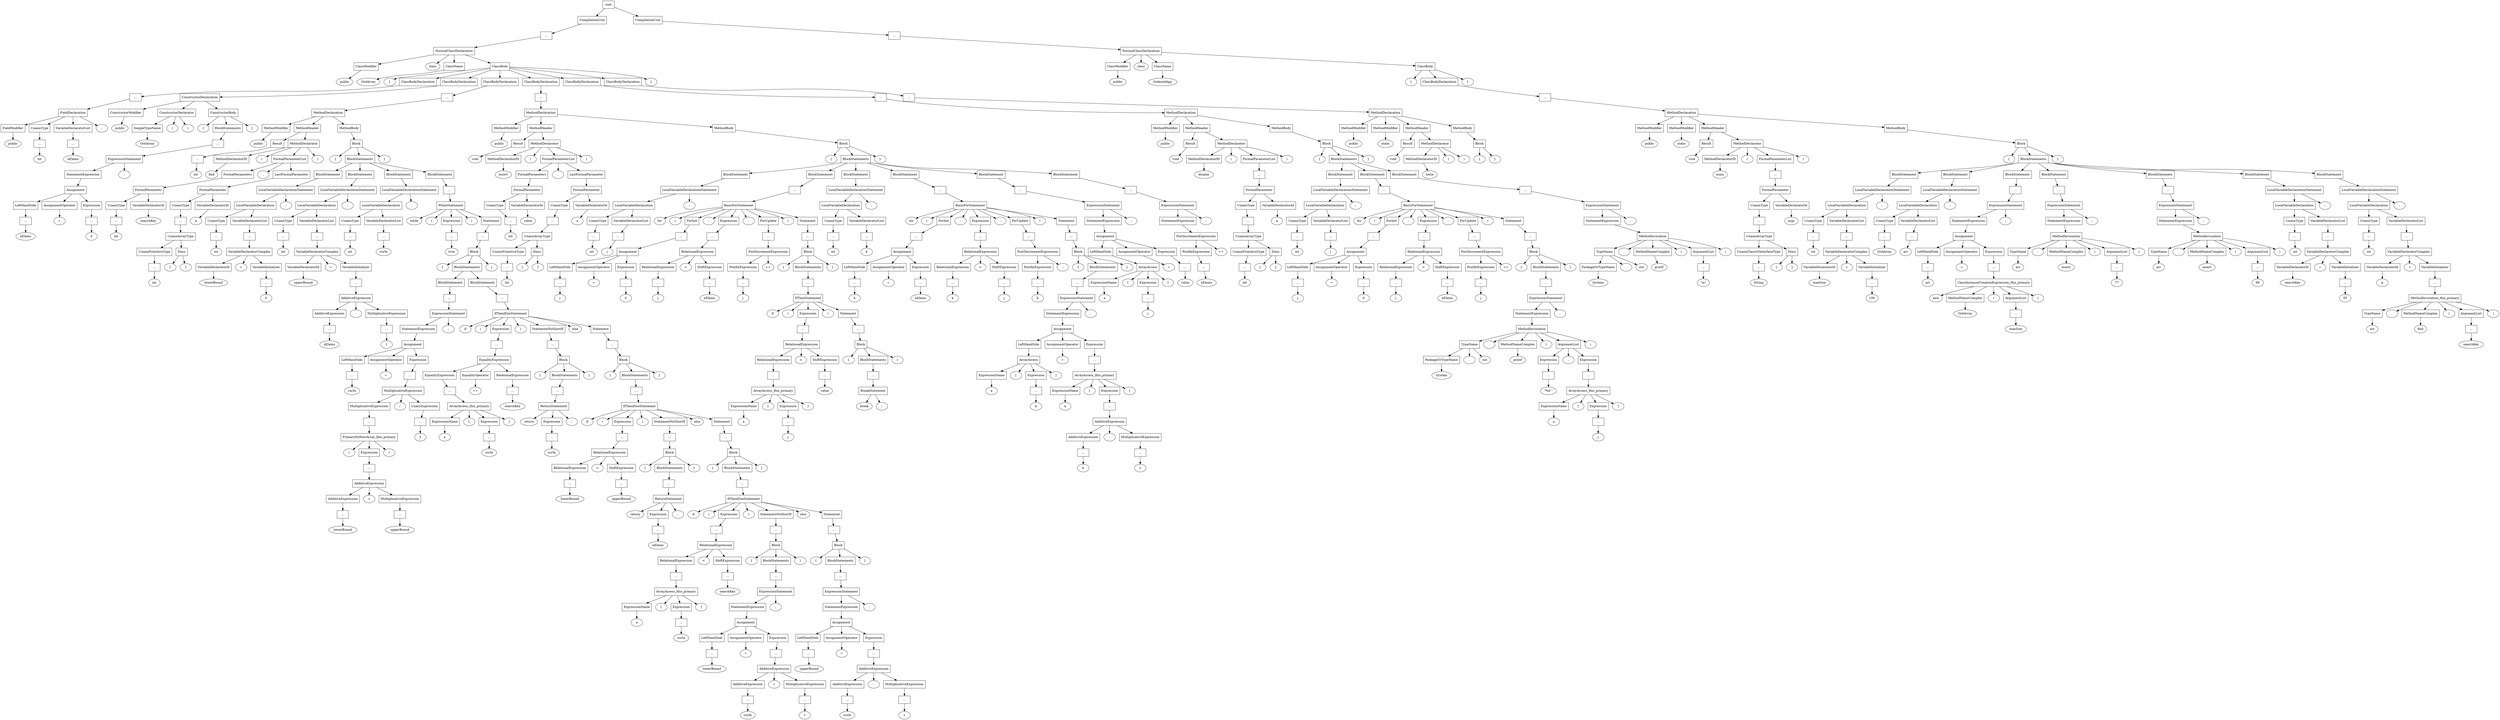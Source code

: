 digraph G {
	splines="TRUE";
	n_0 [label="root", shape="rectangle"]
	n_0 -> n_1
	n_1 [label="CompilationUnit", shape="rectangle"]
	n_1 -> n_3
	n_3 [label="...", shape="rectangle"]
	n_3 -> n_5
	n_5 [label="NormalClassDeclaration", shape="rectangle"]
	n_5 -> n_7
	n_7 [label="ClassModifier", shape="rectangle"]
	n_7 -> n_15
	n_15 [label="public", shape="ellipse"]
	n_5 -> n_8
	n_8 [label="class", shape="ellipse"]
	n_5 -> n_9
	n_9 [label="ClassName", shape="rectangle"]
	n_9 -> n_16
	n_16 [label="OrdArray", shape="ellipse"]
	n_5 -> n_10
	n_10 [label="ClassBody", shape="rectangle"]
	n_10 -> n_17
	n_17 [label="{", shape="ellipse"]
	n_10 -> n_18
	n_18 [label="ClassBodyDeclaration", shape="rectangle"]
	n_18 -> n_30
	n_30 [label="...", shape="rectangle"]
	n_30 -> n_37
	n_37 [label="FieldDeclaration", shape="rectangle"]
	n_37 -> n_46
	n_46 [label="FieldModifier", shape="rectangle"]
	n_46 -> n_74
	n_74 [label="public", shape="ellipse"]
	n_37 -> n_47
	n_47 [label="UnannType", shape="rectangle"]
	n_47 -> n_75
	n_75 [label="...", shape="rectangle"]
	n_75 -> n_101
	n_101 [label="int", shape="ellipse"]
	n_37 -> n_48
	n_48 [label="VariableDeclaratorList", shape="rectangle"]
	n_48 -> n_76
	n_76 [label="...", shape="rectangle"]
	n_76 -> n_102
	n_102 [label="nElems", shape="ellipse"]
	n_37 -> n_49
	n_49 [label=";", shape="ellipse"]
	n_10 -> n_19
	n_19 [label="ClassBodyDeclaration", shape="rectangle"]
	n_19 -> n_31
	n_31 [label="ConstructorDeclaration", shape="rectangle"]
	n_31 -> n_38
	n_38 [label="ConstructorModifier", shape="rectangle"]
	n_38 -> n_50
	n_50 [label="public", shape="ellipse"]
	n_31 -> n_39
	n_39 [label="ConstructorDeclarator", shape="rectangle"]
	n_39 -> n_51
	n_51 [label="SimpleTypeName", shape="rectangle"]
	n_51 -> n_77
	n_77 [label="OrdArray", shape="ellipse"]
	n_39 -> n_52
	n_52 [label="(", shape="ellipse"]
	n_39 -> n_53
	n_53 [label=")", shape="ellipse"]
	n_31 -> n_40
	n_40 [label="ConstructorBody", shape="rectangle"]
	n_40 -> n_54
	n_54 [label="{", shape="ellipse"]
	n_40 -> n_55
	n_55 [label="BlockStatements", shape="rectangle"]
	n_55 -> n_78
	n_78 [label="...", shape="rectangle"]
	n_78 -> n_103
	n_103 [label="ExpressionStatement", shape="rectangle"]
	n_103 -> n_142
	n_142 [label="StatementExpression", shape="rectangle"]
	n_142 -> n_178
	n_178 [label="Assignment", shape="rectangle"]
	n_178 -> n_205
	n_205 [label="LeftHandSide", shape="rectangle"]
	n_205 -> n_250
	n_250 [label="...", shape="rectangle"]
	n_250 -> n_329
	n_329 [label="nElems", shape="ellipse"]
	n_178 -> n_206
	n_206 [label="AssignmentOperator", shape="rectangle"]
	n_206 -> n_251
	n_251 [label="=", shape="ellipse"]
	n_178 -> n_207
	n_207 [label="Expression", shape="rectangle"]
	n_207 -> n_252
	n_252 [label="...", shape="rectangle"]
	n_252 -> n_330
	n_330 [label="0", shape="ellipse"]
	n_103 -> n_143
	n_143 [label=";", shape="ellipse"]
	n_40 -> n_56
	n_56 [label="}", shape="ellipse"]
	n_10 -> n_20
	n_20 [label="ClassBodyDeclaration", shape="rectangle"]
	n_20 -> n_32
	n_32 [label="...", shape="rectangle"]
	n_32 -> n_41
	n_41 [label="MethodDeclaration", shape="rectangle"]
	n_41 -> n_57
	n_57 [label="MethodModifier", shape="rectangle"]
	n_57 -> n_79
	n_79 [label="public", shape="ellipse"]
	n_41 -> n_58
	n_58 [label="MethodHeader", shape="rectangle"]
	n_58 -> n_80
	n_80 [label="Result", shape="rectangle"]
	n_80 -> n_104
	n_104 [label="...", shape="rectangle"]
	n_104 -> n_144
	n_144 [label="int", shape="ellipse"]
	n_58 -> n_81
	n_81 [label="MethodDeclarator", shape="rectangle"]
	n_81 -> n_105
	n_105 [label="MethodDeclaratorID", shape="rectangle"]
	n_105 -> n_145
	n_145 [label="find", shape="ellipse"]
	n_81 -> n_106
	n_106 [label="(", shape="ellipse"]
	n_81 -> n_107
	n_107 [label="FormalParameterList", shape="rectangle"]
	n_107 -> n_146
	n_146 [label="FormalParameters", shape="rectangle"]
	n_146 -> n_179
	n_179 [label="FormalParameter", shape="rectangle"]
	n_179 -> n_208
	n_208 [label="UnannType", shape="rectangle"]
	n_208 -> n_253
	n_253 [label="...", shape="rectangle"]
	n_253 -> n_331
	n_331 [label="int", shape="ellipse"]
	n_179 -> n_209
	n_209 [label="VariableDeclaratorId", shape="rectangle"]
	n_209 -> n_254
	n_254 [label="searchKey", shape="ellipse"]
	n_107 -> n_147
	n_147 [label=",", shape="ellipse"]
	n_107 -> n_148
	n_148 [label="LastFormalParameter", shape="rectangle"]
	n_148 -> n_180
	n_180 [label="FormalParameter", shape="rectangle"]
	n_180 -> n_210
	n_210 [label="UnannType", shape="rectangle"]
	n_210 -> n_255
	n_255 [label="...", shape="rectangle"]
	n_255 -> n_332
	n_332 [label="UnannArrayType", shape="rectangle"]
	n_332 -> n_377
	n_377 [label="UnannPrimitiveType", shape="rectangle"]
	n_377 -> n_445
	n_445 [label="...", shape="rectangle"]
	n_445 -> n_526
	n_526 [label="int", shape="ellipse"]
	n_332 -> n_378
	n_378 [label="Dims", shape="rectangle"]
	n_378 -> n_446
	n_446 [label="[", shape="ellipse"]
	n_378 -> n_447
	n_447 [label="]", shape="ellipse"]
	n_180 -> n_211
	n_211 [label="VariableDeclaratorId", shape="rectangle"]
	n_211 -> n_256
	n_256 [label="a", shape="ellipse"]
	n_81 -> n_108
	n_108 [label=")", shape="ellipse"]
	n_41 -> n_59
	n_59 [label="MethodBody", shape="rectangle"]
	n_59 -> n_82
	n_82 [label="Block", shape="rectangle"]
	n_82 -> n_109
	n_109 [label="{", shape="ellipse"]
	n_82 -> n_110
	n_110 [label="BlockStatements", shape="rectangle"]
	n_110 -> n_149
	n_149 [label="BlockStatement", shape="rectangle"]
	n_149 -> n_181
	n_181 [label="LocalVariableDeclarationStatement", shape="rectangle"]
	n_181 -> n_212
	n_212 [label="LocalVariableDeclaration", shape="rectangle"]
	n_212 -> n_257
	n_257 [label="UnannType", shape="rectangle"]
	n_257 -> n_333
	n_333 [label="...", shape="rectangle"]
	n_333 -> n_379
	n_379 [label="int", shape="ellipse"]
	n_212 -> n_258
	n_258 [label="VariableDeclaratorList", shape="rectangle"]
	n_258 -> n_334
	n_334 [label="...", shape="rectangle"]
	n_334 -> n_380
	n_380 [label="VariableDeclaratorComplex", shape="rectangle"]
	n_380 -> n_448
	n_448 [label="VariableDeclaratorId", shape="rectangle"]
	n_448 -> n_527
	n_527 [label="lowerBound", shape="ellipse"]
	n_380 -> n_449
	n_449 [label="=", shape="ellipse"]
	n_380 -> n_450
	n_450 [label="VariableInitializer", shape="rectangle"]
	n_450 -> n_528
	n_528 [label="...", shape="rectangle"]
	n_528 -> n_575
	n_575 [label="0", shape="ellipse"]
	n_181 -> n_213
	n_213 [label=";", shape="ellipse"]
	n_110 -> n_150
	n_150 [label="BlockStatement", shape="rectangle"]
	n_150 -> n_182
	n_182 [label="LocalVariableDeclarationStatement", shape="rectangle"]
	n_182 -> n_214
	n_214 [label="LocalVariableDeclaration", shape="rectangle"]
	n_214 -> n_259
	n_259 [label="UnannType", shape="rectangle"]
	n_259 -> n_335
	n_335 [label="...", shape="rectangle"]
	n_335 -> n_381
	n_381 [label="int", shape="ellipse"]
	n_214 -> n_260
	n_260 [label="VariableDeclaratorList", shape="rectangle"]
	n_260 -> n_336
	n_336 [label="...", shape="rectangle"]
	n_336 -> n_382
	n_382 [label="VariableDeclaratorComplex", shape="rectangle"]
	n_382 -> n_451
	n_451 [label="VariableDeclaratorId", shape="rectangle"]
	n_451 -> n_529
	n_529 [label="upperBound", shape="ellipse"]
	n_382 -> n_452
	n_452 [label="=", shape="ellipse"]
	n_382 -> n_453
	n_453 [label="VariableInitializer", shape="rectangle"]
	n_453 -> n_530
	n_530 [label="...", shape="rectangle"]
	n_530 -> n_576
	n_576 [label="AdditiveExpression", shape="rectangle"]
	n_576 -> n_607
	n_607 [label="AdditiveExpression", shape="rectangle"]
	n_607 -> n_630
	n_630 [label="...", shape="rectangle"]
	n_630 -> n_649
	n_649 [label="nElems", shape="ellipse"]
	n_576 -> n_608
	n_608 [label="-", shape="ellipse"]
	n_576 -> n_609
	n_609 [label="MultiplicativeExpression", shape="rectangle"]
	n_609 -> n_631
	n_631 [label="...", shape="rectangle"]
	n_631 -> n_650
	n_650 [label="1", shape="ellipse"]
	n_182 -> n_215
	n_215 [label=";", shape="ellipse"]
	n_110 -> n_151
	n_151 [label="BlockStatement", shape="rectangle"]
	n_151 -> n_183
	n_183 [label="LocalVariableDeclarationStatement", shape="rectangle"]
	n_183 -> n_216
	n_216 [label="LocalVariableDeclaration", shape="rectangle"]
	n_216 -> n_261
	n_261 [label="UnannType", shape="rectangle"]
	n_261 -> n_337
	n_337 [label="...", shape="rectangle"]
	n_337 -> n_383
	n_383 [label="int", shape="ellipse"]
	n_216 -> n_262
	n_262 [label="VariableDeclaratorList", shape="rectangle"]
	n_262 -> n_338
	n_338 [label="...", shape="rectangle"]
	n_338 -> n_384
	n_384 [label="curIn", shape="ellipse"]
	n_183 -> n_217
	n_217 [label=";", shape="ellipse"]
	n_110 -> n_152
	n_152 [label="BlockStatement", shape="rectangle"]
	n_152 -> n_184
	n_184 [label="...", shape="rectangle"]
	n_184 -> n_218
	n_218 [label="WhileStatement", shape="rectangle"]
	n_218 -> n_263
	n_263 [label="while", shape="ellipse"]
	n_218 -> n_264
	n_264 [label="(", shape="ellipse"]
	n_218 -> n_265
	n_265 [label="Expression", shape="rectangle"]
	n_265 -> n_339
	n_339 [label="...", shape="rectangle"]
	n_339 -> n_385
	n_385 [label="true", shape="ellipse"]
	n_218 -> n_266
	n_266 [label=")", shape="ellipse"]
	n_218 -> n_267
	n_267 [label="Statement", shape="rectangle"]
	n_267 -> n_340
	n_340 [label="...", shape="rectangle"]
	n_340 -> n_386
	n_386 [label="Block", shape="rectangle"]
	n_386 -> n_454
	n_454 [label="{", shape="ellipse"]
	n_386 -> n_455
	n_455 [label="BlockStatements", shape="rectangle"]
	n_455 -> n_531
	n_531 [label="BlockStatement", shape="rectangle"]
	n_531 -> n_577
	n_577 [label="...", shape="rectangle"]
	n_577 -> n_610
	n_610 [label="ExpressionStatement", shape="rectangle"]
	n_610 -> n_632
	n_632 [label="StatementExpression", shape="rectangle"]
	n_632 -> n_651
	n_651 [label="Assignment", shape="rectangle"]
	n_651 -> n_667
	n_667 [label="LeftHandSide", shape="rectangle"]
	n_667 -> n_689
	n_689 [label="...", shape="rectangle"]
	n_689 -> n_712
	n_712 [label="curIn", shape="ellipse"]
	n_651 -> n_668
	n_668 [label="AssignmentOperator", shape="rectangle"]
	n_668 -> n_690
	n_690 [label="=", shape="ellipse"]
	n_651 -> n_669
	n_669 [label="Expression", shape="rectangle"]
	n_669 -> n_691
	n_691 [label="...", shape="rectangle"]
	n_691 -> n_713
	n_713 [label="MultiplicativeExpression", shape="rectangle"]
	n_713 -> n_730
	n_730 [label="MultiplicativeExpression", shape="rectangle"]
	n_730 -> n_750
	n_750 [label="...", shape="rectangle"]
	n_750 -> n_771
	n_771 [label="PrimaryNoNewArray_lfno_primary", shape="rectangle"]
	n_771 -> n_784
	n_784 [label="(", shape="ellipse"]
	n_771 -> n_785
	n_785 [label="Expression", shape="rectangle"]
	n_785 -> n_794
	n_794 [label="...", shape="rectangle"]
	n_794 -> n_806
	n_806 [label="AdditiveExpression", shape="rectangle"]
	n_806 -> n_811
	n_811 [label="AdditiveExpression", shape="rectangle"]
	n_811 -> n_818
	n_818 [label="...", shape="rectangle"]
	n_818 -> n_830
	n_830 [label="lowerBound", shape="ellipse"]
	n_806 -> n_812
	n_812 [label="+", shape="ellipse"]
	n_806 -> n_813
	n_813 [label="MultiplicativeExpression", shape="rectangle"]
	n_813 -> n_819
	n_819 [label="...", shape="rectangle"]
	n_819 -> n_831
	n_831 [label="upperBound", shape="ellipse"]
	n_771 -> n_786
	n_786 [label=")", shape="ellipse"]
	n_713 -> n_731
	n_731 [label="/", shape="ellipse"]
	n_713 -> n_732
	n_732 [label="UnaryExpression", shape="rectangle"]
	n_732 -> n_751
	n_751 [label="...", shape="rectangle"]
	n_751 -> n_772
	n_772 [label="2", shape="ellipse"]
	n_610 -> n_633
	n_633 [label=";", shape="ellipse"]
	n_455 -> n_532
	n_532 [label="BlockStatement", shape="rectangle"]
	n_532 -> n_578
	n_578 [label="...", shape="rectangle"]
	n_578 -> n_611
	n_611 [label="IfThenElseStatement", shape="rectangle"]
	n_611 -> n_634
	n_634 [label="if", shape="ellipse"]
	n_611 -> n_635
	n_635 [label="(", shape="ellipse"]
	n_611 -> n_636
	n_636 [label="Expression", shape="rectangle"]
	n_636 -> n_652
	n_652 [label="...", shape="rectangle"]
	n_652 -> n_670
	n_670 [label="EqualityExpression", shape="rectangle"]
	n_670 -> n_692
	n_692 [label="EqualityExpression", shape="rectangle"]
	n_692 -> n_714
	n_714 [label="...", shape="rectangle"]
	n_714 -> n_733
	n_733 [label="ArrayAccess_lfno_primary", shape="rectangle"]
	n_733 -> n_752
	n_752 [label="ExpressionName", shape="rectangle"]
	n_752 -> n_773
	n_773 [label="a", shape="ellipse"]
	n_733 -> n_753
	n_753 [label="[", shape="ellipse"]
	n_733 -> n_754
	n_754 [label="Expression", shape="rectangle"]
	n_754 -> n_774
	n_774 [label="...", shape="rectangle"]
	n_774 -> n_787
	n_787 [label="curIn", shape="ellipse"]
	n_733 -> n_755
	n_755 [label="]", shape="ellipse"]
	n_670 -> n_693
	n_693 [label="EqualityOperator", shape="rectangle"]
	n_693 -> n_715
	n_715 [label="==", shape="ellipse"]
	n_670 -> n_694
	n_694 [label="RelationalExpression", shape="rectangle"]
	n_694 -> n_716
	n_716 [label="...", shape="rectangle"]
	n_716 -> n_734
	n_734 [label="searchKey", shape="ellipse"]
	n_611 -> n_637
	n_637 [label=")", shape="ellipse"]
	n_611 -> n_638
	n_638 [label="StatementNoShortIf", shape="rectangle"]
	n_638 -> n_653
	n_653 [label="...", shape="rectangle"]
	n_653 -> n_671
	n_671 [label="Block", shape="rectangle"]
	n_671 -> n_695
	n_695 [label="{", shape="ellipse"]
	n_671 -> n_696
	n_696 [label="BlockStatements", shape="rectangle"]
	n_696 -> n_717
	n_717 [label="...", shape="rectangle"]
	n_717 -> n_735
	n_735 [label="ReturnStatement", shape="rectangle"]
	n_735 -> n_756
	n_756 [label="return", shape="ellipse"]
	n_735 -> n_757
	n_757 [label="Expression", shape="rectangle"]
	n_757 -> n_775
	n_775 [label="...", shape="rectangle"]
	n_775 -> n_788
	n_788 [label="curIn", shape="ellipse"]
	n_735 -> n_758
	n_758 [label=";", shape="ellipse"]
	n_671 -> n_697
	n_697 [label="}", shape="ellipse"]
	n_611 -> n_639
	n_639 [label="else", shape="ellipse"]
	n_611 -> n_640
	n_640 [label="Statement", shape="rectangle"]
	n_640 -> n_654
	n_654 [label="...", shape="rectangle"]
	n_654 -> n_672
	n_672 [label="Block", shape="rectangle"]
	n_672 -> n_698
	n_698 [label="{", shape="ellipse"]
	n_672 -> n_699
	n_699 [label="BlockStatements", shape="rectangle"]
	n_699 -> n_718
	n_718 [label="...", shape="rectangle"]
	n_718 -> n_736
	n_736 [label="IfThenElseStatement", shape="rectangle"]
	n_736 -> n_759
	n_759 [label="if", shape="ellipse"]
	n_736 -> n_760
	n_760 [label="(", shape="ellipse"]
	n_736 -> n_761
	n_761 [label="Expression", shape="rectangle"]
	n_761 -> n_776
	n_776 [label="...", shape="rectangle"]
	n_776 -> n_789
	n_789 [label="RelationalExpression", shape="rectangle"]
	n_789 -> n_795
	n_795 [label="RelationalExpression", shape="rectangle"]
	n_795 -> n_807
	n_807 [label="...", shape="rectangle"]
	n_807 -> n_814
	n_814 [label="lowerBound", shape="ellipse"]
	n_789 -> n_796
	n_796 [label=">", shape="ellipse"]
	n_789 -> n_797
	n_797 [label="ShiftExpression", shape="rectangle"]
	n_797 -> n_808
	n_808 [label="...", shape="rectangle"]
	n_808 -> n_815
	n_815 [label="upperBound", shape="ellipse"]
	n_736 -> n_762
	n_762 [label=")", shape="ellipse"]
	n_736 -> n_763
	n_763 [label="StatementNoShortIf", shape="rectangle"]
	n_763 -> n_777
	n_777 [label="...", shape="rectangle"]
	n_777 -> n_790
	n_790 [label="Block", shape="rectangle"]
	n_790 -> n_798
	n_798 [label="{", shape="ellipse"]
	n_790 -> n_799
	n_799 [label="BlockStatements", shape="rectangle"]
	n_799 -> n_809
	n_809 [label="...", shape="rectangle"]
	n_809 -> n_816
	n_816 [label="ReturnStatement", shape="rectangle"]
	n_816 -> n_820
	n_820 [label="return", shape="ellipse"]
	n_816 -> n_821
	n_821 [label="Expression", shape="rectangle"]
	n_821 -> n_832
	n_832 [label="...", shape="rectangle"]
	n_832 -> n_836
	n_836 [label="nElems", shape="ellipse"]
	n_816 -> n_822
	n_822 [label=";", shape="ellipse"]
	n_790 -> n_800
	n_800 [label="}", shape="ellipse"]
	n_736 -> n_764
	n_764 [label="else", shape="ellipse"]
	n_736 -> n_765
	n_765 [label="Statement", shape="rectangle"]
	n_765 -> n_778
	n_778 [label="...", shape="rectangle"]
	n_778 -> n_791
	n_791 [label="Block", shape="rectangle"]
	n_791 -> n_801
	n_801 [label="{", shape="ellipse"]
	n_791 -> n_802
	n_802 [label="BlockStatements", shape="rectangle"]
	n_802 -> n_810
	n_810 [label="...", shape="rectangle"]
	n_810 -> n_817
	n_817 [label="IfThenElseStatement", shape="rectangle"]
	n_817 -> n_823
	n_823 [label="if", shape="ellipse"]
	n_817 -> n_824
	n_824 [label="(", shape="ellipse"]
	n_817 -> n_825
	n_825 [label="Expression", shape="rectangle"]
	n_825 -> n_833
	n_833 [label="...", shape="rectangle"]
	n_833 -> n_837
	n_837 [label="RelationalExpression", shape="rectangle"]
	n_837 -> n_840
	n_840 [label="RelationalExpression", shape="rectangle"]
	n_840 -> n_849
	n_849 [label="...", shape="rectangle"]
	n_849 -> n_853
	n_853 [label="ArrayAccess_lfno_primary", shape="rectangle"]
	n_853 -> n_857
	n_857 [label="ExpressionName", shape="rectangle"]
	n_857 -> n_865
	n_865 [label="a", shape="ellipse"]
	n_853 -> n_858
	n_858 [label="[", shape="ellipse"]
	n_853 -> n_859
	n_859 [label="Expression", shape="rectangle"]
	n_859 -> n_866
	n_866 [label="...", shape="rectangle"]
	n_866 -> n_869
	n_869 [label="curIn", shape="ellipse"]
	n_853 -> n_860
	n_860 [label="]", shape="ellipse"]
	n_837 -> n_841
	n_841 [label="<", shape="ellipse"]
	n_837 -> n_842
	n_842 [label="ShiftExpression", shape="rectangle"]
	n_842 -> n_850
	n_850 [label="...", shape="rectangle"]
	n_850 -> n_854
	n_854 [label="searchKey", shape="ellipse"]
	n_817 -> n_826
	n_826 [label=")", shape="ellipse"]
	n_817 -> n_827
	n_827 [label="StatementNoShortIf", shape="rectangle"]
	n_827 -> n_834
	n_834 [label="...", shape="rectangle"]
	n_834 -> n_838
	n_838 [label="Block", shape="rectangle"]
	n_838 -> n_843
	n_843 [label="{", shape="ellipse"]
	n_838 -> n_844
	n_844 [label="BlockStatements", shape="rectangle"]
	n_844 -> n_851
	n_851 [label="...", shape="rectangle"]
	n_851 -> n_855
	n_855 [label="ExpressionStatement", shape="rectangle"]
	n_855 -> n_861
	n_861 [label="StatementExpression", shape="rectangle"]
	n_861 -> n_867
	n_867 [label="Assignment", shape="rectangle"]
	n_867 -> n_870
	n_870 [label="LeftHandSide", shape="rectangle"]
	n_870 -> n_876
	n_876 [label="...", shape="rectangle"]
	n_876 -> n_882
	n_882 [label="lowerBound", shape="ellipse"]
	n_867 -> n_871
	n_871 [label="AssignmentOperator", shape="rectangle"]
	n_871 -> n_877
	n_877 [label="=", shape="ellipse"]
	n_867 -> n_872
	n_872 [label="Expression", shape="rectangle"]
	n_872 -> n_878
	n_878 [label="...", shape="rectangle"]
	n_878 -> n_883
	n_883 [label="AdditiveExpression", shape="rectangle"]
	n_883 -> n_886
	n_886 [label="AdditiveExpression", shape="rectangle"]
	n_886 -> n_892
	n_892 [label="...", shape="rectangle"]
	n_892 -> n_896
	n_896 [label="curIn", shape="ellipse"]
	n_883 -> n_887
	n_887 [label="+", shape="ellipse"]
	n_883 -> n_888
	n_888 [label="MultiplicativeExpression", shape="rectangle"]
	n_888 -> n_893
	n_893 [label="...", shape="rectangle"]
	n_893 -> n_897
	n_897 [label="1", shape="ellipse"]
	n_855 -> n_862
	n_862 [label=";", shape="ellipse"]
	n_838 -> n_845
	n_845 [label="}", shape="ellipse"]
	n_817 -> n_828
	n_828 [label="else", shape="ellipse"]
	n_817 -> n_829
	n_829 [label="Statement", shape="rectangle"]
	n_829 -> n_835
	n_835 [label="...", shape="rectangle"]
	n_835 -> n_839
	n_839 [label="Block", shape="rectangle"]
	n_839 -> n_846
	n_846 [label="{", shape="ellipse"]
	n_839 -> n_847
	n_847 [label="BlockStatements", shape="rectangle"]
	n_847 -> n_852
	n_852 [label="...", shape="rectangle"]
	n_852 -> n_856
	n_856 [label="ExpressionStatement", shape="rectangle"]
	n_856 -> n_863
	n_863 [label="StatementExpression", shape="rectangle"]
	n_863 -> n_868
	n_868 [label="Assignment", shape="rectangle"]
	n_868 -> n_873
	n_873 [label="LeftHandSide", shape="rectangle"]
	n_873 -> n_879
	n_879 [label="...", shape="rectangle"]
	n_879 -> n_884
	n_884 [label="upperBound", shape="ellipse"]
	n_868 -> n_874
	n_874 [label="AssignmentOperator", shape="rectangle"]
	n_874 -> n_880
	n_880 [label="=", shape="ellipse"]
	n_868 -> n_875
	n_875 [label="Expression", shape="rectangle"]
	n_875 -> n_881
	n_881 [label="...", shape="rectangle"]
	n_881 -> n_885
	n_885 [label="AdditiveExpression", shape="rectangle"]
	n_885 -> n_889
	n_889 [label="AdditiveExpression", shape="rectangle"]
	n_889 -> n_894
	n_894 [label="...", shape="rectangle"]
	n_894 -> n_898
	n_898 [label="curIn", shape="ellipse"]
	n_885 -> n_890
	n_890 [label="-", shape="ellipse"]
	n_885 -> n_891
	n_891 [label="MultiplicativeExpression", shape="rectangle"]
	n_891 -> n_895
	n_895 [label="...", shape="rectangle"]
	n_895 -> n_899
	n_899 [label="1", shape="ellipse"]
	n_856 -> n_864
	n_864 [label=";", shape="ellipse"]
	n_839 -> n_848
	n_848 [label="}", shape="ellipse"]
	n_791 -> n_803
	n_803 [label="}", shape="ellipse"]
	n_672 -> n_700
	n_700 [label="}", shape="ellipse"]
	n_386 -> n_456
	n_456 [label="}", shape="ellipse"]
	n_82 -> n_111
	n_111 [label="}", shape="ellipse"]
	n_10 -> n_21
	n_21 [label="ClassBodyDeclaration", shape="rectangle"]
	n_21 -> n_33
	n_33 [label="...", shape="rectangle"]
	n_33 -> n_42
	n_42 [label="MethodDeclaration", shape="rectangle"]
	n_42 -> n_60
	n_60 [label="MethodModifier", shape="rectangle"]
	n_60 -> n_83
	n_83 [label="public", shape="ellipse"]
	n_42 -> n_61
	n_61 [label="MethodHeader", shape="rectangle"]
	n_61 -> n_84
	n_84 [label="Result", shape="rectangle"]
	n_84 -> n_112
	n_112 [label="void", shape="ellipse"]
	n_61 -> n_85
	n_85 [label="MethodDeclarator", shape="rectangle"]
	n_85 -> n_113
	n_113 [label="MethodDeclaratorID", shape="rectangle"]
	n_113 -> n_153
	n_153 [label="insert", shape="ellipse"]
	n_85 -> n_114
	n_114 [label="(", shape="ellipse"]
	n_85 -> n_115
	n_115 [label="FormalParameterList", shape="rectangle"]
	n_115 -> n_154
	n_154 [label="FormalParameters", shape="rectangle"]
	n_154 -> n_185
	n_185 [label="FormalParameter", shape="rectangle"]
	n_185 -> n_219
	n_219 [label="UnannType", shape="rectangle"]
	n_219 -> n_268
	n_268 [label="...", shape="rectangle"]
	n_268 -> n_341
	n_341 [label="int", shape="ellipse"]
	n_185 -> n_220
	n_220 [label="VariableDeclaratorId", shape="rectangle"]
	n_220 -> n_269
	n_269 [label="value", shape="ellipse"]
	n_115 -> n_155
	n_155 [label=",", shape="ellipse"]
	n_115 -> n_156
	n_156 [label="LastFormalParameter", shape="rectangle"]
	n_156 -> n_186
	n_186 [label="FormalParameter", shape="rectangle"]
	n_186 -> n_221
	n_221 [label="UnannType", shape="rectangle"]
	n_221 -> n_270
	n_270 [label="...", shape="rectangle"]
	n_270 -> n_342
	n_342 [label="UnannArrayType", shape="rectangle"]
	n_342 -> n_387
	n_387 [label="UnannPrimitiveType", shape="rectangle"]
	n_387 -> n_457
	n_457 [label="...", shape="rectangle"]
	n_457 -> n_533
	n_533 [label="int", shape="ellipse"]
	n_342 -> n_388
	n_388 [label="Dims", shape="rectangle"]
	n_388 -> n_458
	n_458 [label="[", shape="ellipse"]
	n_388 -> n_459
	n_459 [label="]", shape="ellipse"]
	n_186 -> n_222
	n_222 [label="VariableDeclaratorId", shape="rectangle"]
	n_222 -> n_271
	n_271 [label="a", shape="ellipse"]
	n_85 -> n_116
	n_116 [label=")", shape="ellipse"]
	n_42 -> n_62
	n_62 [label="MethodBody", shape="rectangle"]
	n_62 -> n_86
	n_86 [label="Block", shape="rectangle"]
	n_86 -> n_117
	n_117 [label="{", shape="ellipse"]
	n_86 -> n_118
	n_118 [label="BlockStatements", shape="rectangle"]
	n_118 -> n_157
	n_157 [label="BlockStatement", shape="rectangle"]
	n_157 -> n_187
	n_187 [label="LocalVariableDeclarationStatement", shape="rectangle"]
	n_187 -> n_223
	n_223 [label="LocalVariableDeclaration", shape="rectangle"]
	n_223 -> n_272
	n_272 [label="UnannType", shape="rectangle"]
	n_272 -> n_343
	n_343 [label="...", shape="rectangle"]
	n_343 -> n_389
	n_389 [label="int", shape="ellipse"]
	n_223 -> n_273
	n_273 [label="VariableDeclaratorList", shape="rectangle"]
	n_273 -> n_344
	n_344 [label="...", shape="rectangle"]
	n_344 -> n_390
	n_390 [label="j", shape="ellipse"]
	n_187 -> n_224
	n_224 [label=";", shape="ellipse"]
	n_118 -> n_158
	n_158 [label="BlockStatement", shape="rectangle"]
	n_158 -> n_188
	n_188 [label="...", shape="rectangle"]
	n_188 -> n_225
	n_225 [label="BasicForStatement", shape="rectangle"]
	n_225 -> n_274
	n_274 [label="for", shape="ellipse"]
	n_225 -> n_275
	n_275 [label="(", shape="ellipse"]
	n_225 -> n_276
	n_276 [label="ForInit", shape="rectangle"]
	n_276 -> n_345
	n_345 [label="...", shape="rectangle"]
	n_345 -> n_391
	n_391 [label="Assignment", shape="rectangle"]
	n_391 -> n_460
	n_460 [label="LeftHandSide", shape="rectangle"]
	n_460 -> n_534
	n_534 [label="...", shape="rectangle"]
	n_534 -> n_579
	n_579 [label="j", shape="ellipse"]
	n_391 -> n_461
	n_461 [label="AssignmentOperator", shape="rectangle"]
	n_461 -> n_535
	n_535 [label="=", shape="ellipse"]
	n_391 -> n_462
	n_462 [label="Expression", shape="rectangle"]
	n_462 -> n_536
	n_536 [label="...", shape="rectangle"]
	n_536 -> n_580
	n_580 [label="0", shape="ellipse"]
	n_225 -> n_277
	n_277 [label=";", shape="ellipse"]
	n_225 -> n_278
	n_278 [label="Expression", shape="rectangle"]
	n_278 -> n_346
	n_346 [label="...", shape="rectangle"]
	n_346 -> n_392
	n_392 [label="RelationalExpression", shape="rectangle"]
	n_392 -> n_463
	n_463 [label="RelationalExpression", shape="rectangle"]
	n_463 -> n_537
	n_537 [label="...", shape="rectangle"]
	n_537 -> n_581
	n_581 [label="j", shape="ellipse"]
	n_392 -> n_464
	n_464 [label="<", shape="ellipse"]
	n_392 -> n_465
	n_465 [label="ShiftExpression", shape="rectangle"]
	n_465 -> n_538
	n_538 [label="...", shape="rectangle"]
	n_538 -> n_582
	n_582 [label="nElems", shape="ellipse"]
	n_225 -> n_279
	n_279 [label=";", shape="ellipse"]
	n_225 -> n_280
	n_280 [label="ForUpdate", shape="rectangle"]
	n_280 -> n_347
	n_347 [label="...", shape="rectangle"]
	n_347 -> n_393
	n_393 [label="PostIncrementExpression", shape="rectangle"]
	n_393 -> n_466
	n_466 [label="PostfixExpression", shape="rectangle"]
	n_466 -> n_539
	n_539 [label="...", shape="rectangle"]
	n_539 -> n_583
	n_583 [label="j", shape="ellipse"]
	n_393 -> n_467
	n_467 [label="++", shape="ellipse"]
	n_225 -> n_281
	n_281 [label=")", shape="ellipse"]
	n_225 -> n_282
	n_282 [label="Statement", shape="rectangle"]
	n_282 -> n_348
	n_348 [label="...", shape="rectangle"]
	n_348 -> n_394
	n_394 [label="Block", shape="rectangle"]
	n_394 -> n_468
	n_468 [label="{", shape="ellipse"]
	n_394 -> n_469
	n_469 [label="BlockStatements", shape="rectangle"]
	n_469 -> n_540
	n_540 [label="...", shape="rectangle"]
	n_540 -> n_584
	n_584 [label="IfThenStatement", shape="rectangle"]
	n_584 -> n_612
	n_612 [label="if", shape="ellipse"]
	n_584 -> n_613
	n_613 [label="(", shape="ellipse"]
	n_584 -> n_614
	n_614 [label="Expression", shape="rectangle"]
	n_614 -> n_641
	n_641 [label="...", shape="rectangle"]
	n_641 -> n_655
	n_655 [label="RelationalExpression", shape="rectangle"]
	n_655 -> n_673
	n_673 [label="RelationalExpression", shape="rectangle"]
	n_673 -> n_701
	n_701 [label="...", shape="rectangle"]
	n_701 -> n_719
	n_719 [label="ArrayAccess_lfno_primary", shape="rectangle"]
	n_719 -> n_737
	n_737 [label="ExpressionName", shape="rectangle"]
	n_737 -> n_766
	n_766 [label="a", shape="ellipse"]
	n_719 -> n_738
	n_738 [label="[", shape="ellipse"]
	n_719 -> n_739
	n_739 [label="Expression", shape="rectangle"]
	n_739 -> n_767
	n_767 [label="...", shape="rectangle"]
	n_767 -> n_779
	n_779 [label="j", shape="ellipse"]
	n_719 -> n_740
	n_740 [label="]", shape="ellipse"]
	n_655 -> n_674
	n_674 [label=">", shape="ellipse"]
	n_655 -> n_675
	n_675 [label="ShiftExpression", shape="rectangle"]
	n_675 -> n_702
	n_702 [label="...", shape="rectangle"]
	n_702 -> n_720
	n_720 [label="value", shape="ellipse"]
	n_584 -> n_615
	n_615 [label=")", shape="ellipse"]
	n_584 -> n_616
	n_616 [label="Statement", shape="rectangle"]
	n_616 -> n_642
	n_642 [label="...", shape="rectangle"]
	n_642 -> n_656
	n_656 [label="Block", shape="rectangle"]
	n_656 -> n_676
	n_676 [label="{", shape="ellipse"]
	n_656 -> n_677
	n_677 [label="BlockStatements", shape="rectangle"]
	n_677 -> n_703
	n_703 [label="...", shape="rectangle"]
	n_703 -> n_721
	n_721 [label="BreakStatement", shape="rectangle"]
	n_721 -> n_741
	n_741 [label="break", shape="ellipse"]
	n_721 -> n_742
	n_742 [label=";", shape="ellipse"]
	n_656 -> n_678
	n_678 [label="}", shape="ellipse"]
	n_394 -> n_470
	n_470 [label="}", shape="ellipse"]
	n_118 -> n_159
	n_159 [label="BlockStatement", shape="rectangle"]
	n_159 -> n_189
	n_189 [label="LocalVariableDeclarationStatement", shape="rectangle"]
	n_189 -> n_226
	n_226 [label="LocalVariableDeclaration", shape="rectangle"]
	n_226 -> n_283
	n_283 [label="UnannType", shape="rectangle"]
	n_283 -> n_349
	n_349 [label="...", shape="rectangle"]
	n_349 -> n_395
	n_395 [label="int", shape="ellipse"]
	n_226 -> n_284
	n_284 [label="VariableDeclaratorList", shape="rectangle"]
	n_284 -> n_350
	n_350 [label="...", shape="rectangle"]
	n_350 -> n_396
	n_396 [label="k", shape="ellipse"]
	n_189 -> n_227
	n_227 [label=";", shape="ellipse"]
	n_118 -> n_160
	n_160 [label="BlockStatement", shape="rectangle"]
	n_160 -> n_190
	n_190 [label="...", shape="rectangle"]
	n_190 -> n_228
	n_228 [label="BasicForStatement", shape="rectangle"]
	n_228 -> n_285
	n_285 [label="for", shape="ellipse"]
	n_228 -> n_286
	n_286 [label="(", shape="ellipse"]
	n_228 -> n_287
	n_287 [label="ForInit", shape="rectangle"]
	n_287 -> n_351
	n_351 [label="...", shape="rectangle"]
	n_351 -> n_397
	n_397 [label="Assignment", shape="rectangle"]
	n_397 -> n_471
	n_471 [label="LeftHandSide", shape="rectangle"]
	n_471 -> n_541
	n_541 [label="...", shape="rectangle"]
	n_541 -> n_585
	n_585 [label="k", shape="ellipse"]
	n_397 -> n_472
	n_472 [label="AssignmentOperator", shape="rectangle"]
	n_472 -> n_542
	n_542 [label="=", shape="ellipse"]
	n_397 -> n_473
	n_473 [label="Expression", shape="rectangle"]
	n_473 -> n_543
	n_543 [label="...", shape="rectangle"]
	n_543 -> n_586
	n_586 [label="nElems", shape="ellipse"]
	n_228 -> n_288
	n_288 [label=";", shape="ellipse"]
	n_228 -> n_289
	n_289 [label="Expression", shape="rectangle"]
	n_289 -> n_352
	n_352 [label="...", shape="rectangle"]
	n_352 -> n_398
	n_398 [label="RelationalExpression", shape="rectangle"]
	n_398 -> n_474
	n_474 [label="RelationalExpression", shape="rectangle"]
	n_474 -> n_544
	n_544 [label="...", shape="rectangle"]
	n_544 -> n_587
	n_587 [label="k", shape="ellipse"]
	n_398 -> n_475
	n_475 [label=">", shape="ellipse"]
	n_398 -> n_476
	n_476 [label="ShiftExpression", shape="rectangle"]
	n_476 -> n_545
	n_545 [label="...", shape="rectangle"]
	n_545 -> n_588
	n_588 [label="j", shape="ellipse"]
	n_228 -> n_290
	n_290 [label=";", shape="ellipse"]
	n_228 -> n_291
	n_291 [label="ForUpdate", shape="rectangle"]
	n_291 -> n_353
	n_353 [label="...", shape="rectangle"]
	n_353 -> n_399
	n_399 [label="PostDecrementExpression", shape="rectangle"]
	n_399 -> n_477
	n_477 [label="PostfixExpression", shape="rectangle"]
	n_477 -> n_546
	n_546 [label="...", shape="rectangle"]
	n_546 -> n_589
	n_589 [label="k", shape="ellipse"]
	n_399 -> n_478
	n_478 [label="--", shape="ellipse"]
	n_228 -> n_292
	n_292 [label=")", shape="ellipse"]
	n_228 -> n_293
	n_293 [label="Statement", shape="rectangle"]
	n_293 -> n_354
	n_354 [label="...", shape="rectangle"]
	n_354 -> n_400
	n_400 [label="Block", shape="rectangle"]
	n_400 -> n_479
	n_479 [label="{", shape="ellipse"]
	n_400 -> n_480
	n_480 [label="BlockStatements", shape="rectangle"]
	n_480 -> n_547
	n_547 [label="...", shape="rectangle"]
	n_547 -> n_590
	n_590 [label="ExpressionStatement", shape="rectangle"]
	n_590 -> n_617
	n_617 [label="StatementExpression", shape="rectangle"]
	n_617 -> n_643
	n_643 [label="Assignment", shape="rectangle"]
	n_643 -> n_657
	n_657 [label="LeftHandSide", shape="rectangle"]
	n_657 -> n_679
	n_679 [label="ArrayAccess", shape="rectangle"]
	n_679 -> n_704
	n_704 [label="ExpressionName", shape="rectangle"]
	n_704 -> n_722
	n_722 [label="a", shape="ellipse"]
	n_679 -> n_705
	n_705 [label="[", shape="ellipse"]
	n_679 -> n_706
	n_706 [label="Expression", shape="rectangle"]
	n_706 -> n_723
	n_723 [label="...", shape="rectangle"]
	n_723 -> n_743
	n_743 [label="k", shape="ellipse"]
	n_679 -> n_707
	n_707 [label="]", shape="ellipse"]
	n_643 -> n_658
	n_658 [label="AssignmentOperator", shape="rectangle"]
	n_658 -> n_680
	n_680 [label="=", shape="ellipse"]
	n_643 -> n_659
	n_659 [label="Expression", shape="rectangle"]
	n_659 -> n_681
	n_681 [label="...", shape="rectangle"]
	n_681 -> n_708
	n_708 [label="ArrayAccess_lfno_primary", shape="rectangle"]
	n_708 -> n_724
	n_724 [label="ExpressionName", shape="rectangle"]
	n_724 -> n_744
	n_744 [label="a", shape="ellipse"]
	n_708 -> n_725
	n_725 [label="[", shape="ellipse"]
	n_708 -> n_726
	n_726 [label="Expression", shape="rectangle"]
	n_726 -> n_745
	n_745 [label="...", shape="rectangle"]
	n_745 -> n_768
	n_768 [label="AdditiveExpression", shape="rectangle"]
	n_768 -> n_780
	n_780 [label="AdditiveExpression", shape="rectangle"]
	n_780 -> n_792
	n_792 [label="...", shape="rectangle"]
	n_792 -> n_804
	n_804 [label="k", shape="ellipse"]
	n_768 -> n_781
	n_781 [label="-", shape="ellipse"]
	n_768 -> n_782
	n_782 [label="MultiplicativeExpression", shape="rectangle"]
	n_782 -> n_793
	n_793 [label="...", shape="rectangle"]
	n_793 -> n_805
	n_805 [label="1", shape="ellipse"]
	n_708 -> n_727
	n_727 [label="]", shape="ellipse"]
	n_590 -> n_618
	n_618 [label=";", shape="ellipse"]
	n_400 -> n_481
	n_481 [label="}", shape="ellipse"]
	n_118 -> n_161
	n_161 [label="BlockStatement", shape="rectangle"]
	n_161 -> n_191
	n_191 [label="...", shape="rectangle"]
	n_191 -> n_229
	n_229 [label="ExpressionStatement", shape="rectangle"]
	n_229 -> n_294
	n_294 [label="StatementExpression", shape="rectangle"]
	n_294 -> n_355
	n_355 [label="Assignment", shape="rectangle"]
	n_355 -> n_401
	n_401 [label="LeftHandSide", shape="rectangle"]
	n_401 -> n_482
	n_482 [label="ArrayAccess", shape="rectangle"]
	n_482 -> n_548
	n_548 [label="ExpressionName", shape="rectangle"]
	n_548 -> n_591
	n_591 [label="a", shape="ellipse"]
	n_482 -> n_549
	n_549 [label="[", shape="ellipse"]
	n_482 -> n_550
	n_550 [label="Expression", shape="rectangle"]
	n_550 -> n_592
	n_592 [label="...", shape="rectangle"]
	n_592 -> n_619
	n_619 [label="j", shape="ellipse"]
	n_482 -> n_551
	n_551 [label="]", shape="ellipse"]
	n_355 -> n_402
	n_402 [label="AssignmentOperator", shape="rectangle"]
	n_402 -> n_483
	n_483 [label="=", shape="ellipse"]
	n_355 -> n_403
	n_403 [label="Expression", shape="rectangle"]
	n_403 -> n_484
	n_484 [label="...", shape="rectangle"]
	n_484 -> n_552
	n_552 [label="value", shape="ellipse"]
	n_229 -> n_295
	n_295 [label=";", shape="ellipse"]
	n_118 -> n_162
	n_162 [label="BlockStatement", shape="rectangle"]
	n_162 -> n_192
	n_192 [label="...", shape="rectangle"]
	n_192 -> n_230
	n_230 [label="ExpressionStatement", shape="rectangle"]
	n_230 -> n_296
	n_296 [label="StatementExpression", shape="rectangle"]
	n_296 -> n_356
	n_356 [label="PostIncrementExpression", shape="rectangle"]
	n_356 -> n_404
	n_404 [label="PostfixExpression", shape="rectangle"]
	n_404 -> n_485
	n_485 [label="...", shape="rectangle"]
	n_485 -> n_553
	n_553 [label="nElems", shape="ellipse"]
	n_356 -> n_405
	n_405 [label="++", shape="ellipse"]
	n_230 -> n_297
	n_297 [label=";", shape="ellipse"]
	n_86 -> n_119
	n_119 [label="}", shape="ellipse"]
	n_10 -> n_22
	n_22 [label="ClassBodyDeclaration", shape="rectangle"]
	n_22 -> n_34
	n_34 [label="...", shape="rectangle"]
	n_34 -> n_43
	n_43 [label="MethodDeclaration", shape="rectangle"]
	n_43 -> n_63
	n_63 [label="MethodModifier", shape="rectangle"]
	n_63 -> n_87
	n_87 [label="public", shape="ellipse"]
	n_43 -> n_64
	n_64 [label="MethodHeader", shape="rectangle"]
	n_64 -> n_88
	n_88 [label="Result", shape="rectangle"]
	n_88 -> n_120
	n_120 [label="void", shape="ellipse"]
	n_64 -> n_89
	n_89 [label="MethodDeclarator", shape="rectangle"]
	n_89 -> n_121
	n_121 [label="MethodDeclaratorID", shape="rectangle"]
	n_121 -> n_163
	n_163 [label="display", shape="ellipse"]
	n_89 -> n_122
	n_122 [label="(", shape="ellipse"]
	n_89 -> n_123
	n_123 [label="FormalParameterList", shape="rectangle"]
	n_123 -> n_164
	n_164 [label="...", shape="rectangle"]
	n_164 -> n_193
	n_193 [label="FormalParameter", shape="rectangle"]
	n_193 -> n_231
	n_231 [label="UnannType", shape="rectangle"]
	n_231 -> n_298
	n_298 [label="...", shape="rectangle"]
	n_298 -> n_357
	n_357 [label="UnannArrayType", shape="rectangle"]
	n_357 -> n_406
	n_406 [label="UnannPrimitiveType", shape="rectangle"]
	n_406 -> n_486
	n_486 [label="...", shape="rectangle"]
	n_486 -> n_554
	n_554 [label="int", shape="ellipse"]
	n_357 -> n_407
	n_407 [label="Dims", shape="rectangle"]
	n_407 -> n_487
	n_487 [label="[", shape="ellipse"]
	n_407 -> n_488
	n_488 [label="]", shape="ellipse"]
	n_193 -> n_232
	n_232 [label="VariableDeclaratorId", shape="rectangle"]
	n_232 -> n_299
	n_299 [label="a", shape="ellipse"]
	n_89 -> n_124
	n_124 [label=")", shape="ellipse"]
	n_43 -> n_65
	n_65 [label="MethodBody", shape="rectangle"]
	n_65 -> n_90
	n_90 [label="Block", shape="rectangle"]
	n_90 -> n_125
	n_125 [label="{", shape="ellipse"]
	n_90 -> n_126
	n_126 [label="BlockStatements", shape="rectangle"]
	n_126 -> n_165
	n_165 [label="BlockStatement", shape="rectangle"]
	n_165 -> n_194
	n_194 [label="LocalVariableDeclarationStatement", shape="rectangle"]
	n_194 -> n_233
	n_233 [label="LocalVariableDeclaration", shape="rectangle"]
	n_233 -> n_300
	n_300 [label="UnannType", shape="rectangle"]
	n_300 -> n_358
	n_358 [label="...", shape="rectangle"]
	n_358 -> n_408
	n_408 [label="int", shape="ellipse"]
	n_233 -> n_301
	n_301 [label="VariableDeclaratorList", shape="rectangle"]
	n_301 -> n_359
	n_359 [label="...", shape="rectangle"]
	n_359 -> n_409
	n_409 [label="j", shape="ellipse"]
	n_194 -> n_234
	n_234 [label=";", shape="ellipse"]
	n_126 -> n_166
	n_166 [label="BlockStatement", shape="rectangle"]
	n_166 -> n_195
	n_195 [label="...", shape="rectangle"]
	n_195 -> n_235
	n_235 [label="BasicForStatement", shape="rectangle"]
	n_235 -> n_302
	n_302 [label="for", shape="ellipse"]
	n_235 -> n_303
	n_303 [label="(", shape="ellipse"]
	n_235 -> n_304
	n_304 [label="ForInit", shape="rectangle"]
	n_304 -> n_360
	n_360 [label="...", shape="rectangle"]
	n_360 -> n_410
	n_410 [label="Assignment", shape="rectangle"]
	n_410 -> n_489
	n_489 [label="LeftHandSide", shape="rectangle"]
	n_489 -> n_555
	n_555 [label="...", shape="rectangle"]
	n_555 -> n_593
	n_593 [label="j", shape="ellipse"]
	n_410 -> n_490
	n_490 [label="AssignmentOperator", shape="rectangle"]
	n_490 -> n_556
	n_556 [label="=", shape="ellipse"]
	n_410 -> n_491
	n_491 [label="Expression", shape="rectangle"]
	n_491 -> n_557
	n_557 [label="...", shape="rectangle"]
	n_557 -> n_594
	n_594 [label="0", shape="ellipse"]
	n_235 -> n_305
	n_305 [label=";", shape="ellipse"]
	n_235 -> n_306
	n_306 [label="Expression", shape="rectangle"]
	n_306 -> n_361
	n_361 [label="...", shape="rectangle"]
	n_361 -> n_411
	n_411 [label="RelationalExpression", shape="rectangle"]
	n_411 -> n_492
	n_492 [label="RelationalExpression", shape="rectangle"]
	n_492 -> n_558
	n_558 [label="...", shape="rectangle"]
	n_558 -> n_595
	n_595 [label="j", shape="ellipse"]
	n_411 -> n_493
	n_493 [label="<", shape="ellipse"]
	n_411 -> n_494
	n_494 [label="ShiftExpression", shape="rectangle"]
	n_494 -> n_559
	n_559 [label="...", shape="rectangle"]
	n_559 -> n_596
	n_596 [label="nElems", shape="ellipse"]
	n_235 -> n_307
	n_307 [label=";", shape="ellipse"]
	n_235 -> n_308
	n_308 [label="ForUpdate", shape="rectangle"]
	n_308 -> n_362
	n_362 [label="...", shape="rectangle"]
	n_362 -> n_412
	n_412 [label="PostIncrementExpression", shape="rectangle"]
	n_412 -> n_495
	n_495 [label="PostfixExpression", shape="rectangle"]
	n_495 -> n_560
	n_560 [label="...", shape="rectangle"]
	n_560 -> n_597
	n_597 [label="j", shape="ellipse"]
	n_412 -> n_496
	n_496 [label="++", shape="ellipse"]
	n_235 -> n_309
	n_309 [label=")", shape="ellipse"]
	n_235 -> n_310
	n_310 [label="Statement", shape="rectangle"]
	n_310 -> n_363
	n_363 [label="...", shape="rectangle"]
	n_363 -> n_413
	n_413 [label="Block", shape="rectangle"]
	n_413 -> n_497
	n_497 [label="{", shape="ellipse"]
	n_413 -> n_498
	n_498 [label="BlockStatements", shape="rectangle"]
	n_498 -> n_561
	n_561 [label="...", shape="rectangle"]
	n_561 -> n_598
	n_598 [label="ExpressionStatement", shape="rectangle"]
	n_598 -> n_620
	n_620 [label="StatementExpression", shape="rectangle"]
	n_620 -> n_644
	n_644 [label="MethodInvocation", shape="rectangle"]
	n_644 -> n_660
	n_660 [label="TypeName", shape="rectangle"]
	n_660 -> n_682
	n_682 [label="PackageOrTypeName", shape="rectangle"]
	n_682 -> n_709
	n_709 [label="System", shape="ellipse"]
	n_660 -> n_683
	n_683 [label=".", shape="ellipse"]
	n_660 -> n_684
	n_684 [label="out", shape="ellipse"]
	n_644 -> n_661
	n_661 [label=".", shape="ellipse"]
	n_644 -> n_662
	n_662 [label="MethodNameComplex", shape="rectangle"]
	n_662 -> n_685
	n_685 [label="printf", shape="ellipse"]
	n_644 -> n_663
	n_663 [label="(", shape="ellipse"]
	n_644 -> n_664
	n_664 [label="ArgumentList", shape="rectangle"]
	n_664 -> n_686
	n_686 [label="Expression", shape="rectangle"]
	n_686 -> n_710
	n_710 [label="...", shape="rectangle"]
	n_710 -> n_728
	n_728 [label="\"%d \"", shape="ellipse"]
	n_664 -> n_687
	n_687 [label=",", shape="ellipse"]
	n_664 -> n_688
	n_688 [label="Expression", shape="rectangle"]
	n_688 -> n_711
	n_711 [label="...", shape="rectangle"]
	n_711 -> n_729
	n_729 [label="ArrayAccess_lfno_primary", shape="rectangle"]
	n_729 -> n_746
	n_746 [label="ExpressionName", shape="rectangle"]
	n_746 -> n_769
	n_769 [label="a", shape="ellipse"]
	n_729 -> n_747
	n_747 [label="[", shape="ellipse"]
	n_729 -> n_748
	n_748 [label="Expression", shape="rectangle"]
	n_748 -> n_770
	n_770 [label="...", shape="rectangle"]
	n_770 -> n_783
	n_783 [label="j", shape="ellipse"]
	n_729 -> n_749
	n_749 [label="]", shape="ellipse"]
	n_644 -> n_665
	n_665 [label=")", shape="ellipse"]
	n_598 -> n_621
	n_621 [label=";", shape="ellipse"]
	n_413 -> n_499
	n_499 [label="}", shape="ellipse"]
	n_126 -> n_167
	n_167 [label="BlockStatement", shape="rectangle"]
	n_167 -> n_196
	n_196 [label="...", shape="rectangle"]
	n_196 -> n_236
	n_236 [label="ExpressionStatement", shape="rectangle"]
	n_236 -> n_311
	n_311 [label="StatementExpression", shape="rectangle"]
	n_311 -> n_364
	n_364 [label="MethodInvocation", shape="rectangle"]
	n_364 -> n_414
	n_414 [label="TypeName", shape="rectangle"]
	n_414 -> n_500
	n_500 [label="PackageOrTypeName", shape="rectangle"]
	n_500 -> n_562
	n_562 [label="System", shape="ellipse"]
	n_414 -> n_501
	n_501 [label=".", shape="ellipse"]
	n_414 -> n_502
	n_502 [label="out", shape="ellipse"]
	n_364 -> n_415
	n_415 [label=".", shape="ellipse"]
	n_364 -> n_416
	n_416 [label="MethodNameComplex", shape="rectangle"]
	n_416 -> n_503
	n_503 [label="printf", shape="ellipse"]
	n_364 -> n_417
	n_417 [label="(", shape="ellipse"]
	n_364 -> n_418
	n_418 [label="ArgumentList", shape="rectangle"]
	n_418 -> n_504
	n_504 [label="...", shape="rectangle"]
	n_504 -> n_563
	n_563 [label="\"\\n\"", shape="ellipse"]
	n_364 -> n_419
	n_419 [label=")", shape="ellipse"]
	n_236 -> n_312
	n_312 [label=";", shape="ellipse"]
	n_90 -> n_127
	n_127 [label="}", shape="ellipse"]
	n_10 -> n_23
	n_23 [label="ClassBodyDeclaration", shape="rectangle"]
	n_23 -> n_35
	n_35 [label="...", shape="rectangle"]
	n_35 -> n_44
	n_44 [label="MethodDeclaration", shape="rectangle"]
	n_44 -> n_66
	n_66 [label="MethodModifier", shape="rectangle"]
	n_66 -> n_91
	n_91 [label="public", shape="ellipse"]
	n_44 -> n_67
	n_67 [label="MethodModifier", shape="rectangle"]
	n_67 -> n_92
	n_92 [label="static", shape="ellipse"]
	n_44 -> n_68
	n_68 [label="MethodHeader", shape="rectangle"]
	n_68 -> n_93
	n_93 [label="Result", shape="rectangle"]
	n_93 -> n_128
	n_128 [label="void", shape="ellipse"]
	n_68 -> n_94
	n_94 [label="MethodDeclarator", shape="rectangle"]
	n_94 -> n_129
	n_129 [label="MethodDeclaratorID", shape="rectangle"]
	n_129 -> n_168
	n_168 [label="teste", shape="ellipse"]
	n_94 -> n_130
	n_130 [label="(", shape="ellipse"]
	n_94 -> n_131
	n_131 [label=")", shape="ellipse"]
	n_44 -> n_69
	n_69 [label="MethodBody", shape="rectangle"]
	n_69 -> n_95
	n_95 [label="Block", shape="rectangle"]
	n_95 -> n_132
	n_132 [label="{", shape="ellipse"]
	n_95 -> n_133
	n_133 [label="}", shape="ellipse"]
	n_10 -> n_24
	n_24 [label="}", shape="ellipse"]
	n_0 -> n_2
	n_2 [label="CompilationUnit", shape="rectangle"]
	n_2 -> n_4
	n_4 [label="...", shape="rectangle"]
	n_4 -> n_6
	n_6 [label="NormalClassDeclaration", shape="rectangle"]
	n_6 -> n_11
	n_11 [label="ClassModifier", shape="rectangle"]
	n_11 -> n_25
	n_25 [label="public", shape="ellipse"]
	n_6 -> n_12
	n_12 [label="class", shape="ellipse"]
	n_6 -> n_13
	n_13 [label="ClassName", shape="rectangle"]
	n_13 -> n_26
	n_26 [label="OrderedApp", shape="ellipse"]
	n_6 -> n_14
	n_14 [label="ClassBody", shape="rectangle"]
	n_14 -> n_27
	n_27 [label="{", shape="ellipse"]
	n_14 -> n_28
	n_28 [label="ClassBodyDeclaration", shape="rectangle"]
	n_28 -> n_36
	n_36 [label="...", shape="rectangle"]
	n_36 -> n_45
	n_45 [label="MethodDeclaration", shape="rectangle"]
	n_45 -> n_70
	n_70 [label="MethodModifier", shape="rectangle"]
	n_70 -> n_96
	n_96 [label="public", shape="ellipse"]
	n_45 -> n_71
	n_71 [label="MethodModifier", shape="rectangle"]
	n_71 -> n_97
	n_97 [label="static", shape="ellipse"]
	n_45 -> n_72
	n_72 [label="MethodHeader", shape="rectangle"]
	n_72 -> n_98
	n_98 [label="Result", shape="rectangle"]
	n_98 -> n_134
	n_134 [label="void", shape="ellipse"]
	n_72 -> n_99
	n_99 [label="MethodDeclarator", shape="rectangle"]
	n_99 -> n_135
	n_135 [label="MethodDeclaratorID", shape="rectangle"]
	n_135 -> n_169
	n_169 [label="main", shape="ellipse"]
	n_99 -> n_136
	n_136 [label="(", shape="ellipse"]
	n_99 -> n_137
	n_137 [label="FormalParameterList", shape="rectangle"]
	n_137 -> n_170
	n_170 [label="...", shape="rectangle"]
	n_170 -> n_197
	n_197 [label="FormalParameter", shape="rectangle"]
	n_197 -> n_237
	n_237 [label="UnannType", shape="rectangle"]
	n_237 -> n_313
	n_313 [label="...", shape="rectangle"]
	n_313 -> n_365
	n_365 [label="UnannArrayType", shape="rectangle"]
	n_365 -> n_420
	n_420 [label="UnannClassOrInterfaceType", shape="rectangle"]
	n_420 -> n_505
	n_505 [label="...", shape="rectangle"]
	n_505 -> n_564
	n_564 [label="String", shape="ellipse"]
	n_365 -> n_421
	n_421 [label="Dims", shape="rectangle"]
	n_421 -> n_506
	n_506 [label="[", shape="ellipse"]
	n_421 -> n_507
	n_507 [label="]", shape="ellipse"]
	n_197 -> n_238
	n_238 [label="VariableDeclaratorId", shape="rectangle"]
	n_238 -> n_314
	n_314 [label="args", shape="ellipse"]
	n_99 -> n_138
	n_138 [label=")", shape="ellipse"]
	n_45 -> n_73
	n_73 [label="MethodBody", shape="rectangle"]
	n_73 -> n_100
	n_100 [label="Block", shape="rectangle"]
	n_100 -> n_139
	n_139 [label="{", shape="ellipse"]
	n_100 -> n_140
	n_140 [label="BlockStatements", shape="rectangle"]
	n_140 -> n_171
	n_171 [label="BlockStatement", shape="rectangle"]
	n_171 -> n_198
	n_198 [label="LocalVariableDeclarationStatement", shape="rectangle"]
	n_198 -> n_239
	n_239 [label="LocalVariableDeclaration", shape="rectangle"]
	n_239 -> n_315
	n_315 [label="UnannType", shape="rectangle"]
	n_315 -> n_366
	n_366 [label="...", shape="rectangle"]
	n_366 -> n_422
	n_422 [label="int", shape="ellipse"]
	n_239 -> n_316
	n_316 [label="VariableDeclaratorList", shape="rectangle"]
	n_316 -> n_367
	n_367 [label="...", shape="rectangle"]
	n_367 -> n_423
	n_423 [label="VariableDeclaratorComplex", shape="rectangle"]
	n_423 -> n_508
	n_508 [label="VariableDeclaratorId", shape="rectangle"]
	n_508 -> n_565
	n_565 [label="maxSize", shape="ellipse"]
	n_423 -> n_509
	n_509 [label="=", shape="ellipse"]
	n_423 -> n_510
	n_510 [label="VariableInitializer", shape="rectangle"]
	n_510 -> n_566
	n_566 [label="...", shape="rectangle"]
	n_566 -> n_599
	n_599 [label="100", shape="ellipse"]
	n_198 -> n_240
	n_240 [label=";", shape="ellipse"]
	n_140 -> n_172
	n_172 [label="BlockStatement", shape="rectangle"]
	n_172 -> n_199
	n_199 [label="LocalVariableDeclarationStatement", shape="rectangle"]
	n_199 -> n_241
	n_241 [label="LocalVariableDeclaration", shape="rectangle"]
	n_241 -> n_317
	n_317 [label="UnannType", shape="rectangle"]
	n_317 -> n_368
	n_368 [label="...", shape="rectangle"]
	n_368 -> n_424
	n_424 [label="OrdArray", shape="ellipse"]
	n_241 -> n_318
	n_318 [label="VariableDeclaratorList", shape="rectangle"]
	n_318 -> n_369
	n_369 [label="...", shape="rectangle"]
	n_369 -> n_425
	n_425 [label="arr", shape="ellipse"]
	n_199 -> n_242
	n_242 [label=";", shape="ellipse"]
	n_140 -> n_173
	n_173 [label="BlockStatement", shape="rectangle"]
	n_173 -> n_200
	n_200 [label="...", shape="rectangle"]
	n_200 -> n_243
	n_243 [label="ExpressionStatement", shape="rectangle"]
	n_243 -> n_319
	n_319 [label="StatementExpression", shape="rectangle"]
	n_319 -> n_370
	n_370 [label="Assignment", shape="rectangle"]
	n_370 -> n_426
	n_426 [label="LeftHandSide", shape="rectangle"]
	n_426 -> n_511
	n_511 [label="...", shape="rectangle"]
	n_511 -> n_567
	n_567 [label="arr", shape="ellipse"]
	n_370 -> n_427
	n_427 [label="AssignmentOperator", shape="rectangle"]
	n_427 -> n_512
	n_512 [label="=", shape="ellipse"]
	n_370 -> n_428
	n_428 [label="Expression", shape="rectangle"]
	n_428 -> n_513
	n_513 [label="...", shape="rectangle"]
	n_513 -> n_568
	n_568 [label="ClassInstanceCreationExpression_lfno_primary", shape="rectangle"]
	n_568 -> n_600
	n_600 [label="new", shape="ellipse"]
	n_568 -> n_601
	n_601 [label="MethodNameComplex", shape="rectangle"]
	n_601 -> n_622
	n_622 [label="OrdArray", shape="ellipse"]
	n_568 -> n_602
	n_602 [label="(", shape="ellipse"]
	n_568 -> n_603
	n_603 [label="ArgumentList", shape="rectangle"]
	n_603 -> n_623
	n_623 [label="...", shape="rectangle"]
	n_623 -> n_645
	n_645 [label="maxSize", shape="ellipse"]
	n_568 -> n_604
	n_604 [label=")", shape="ellipse"]
	n_243 -> n_320
	n_320 [label=";", shape="ellipse"]
	n_140 -> n_174
	n_174 [label="BlockStatement", shape="rectangle"]
	n_174 -> n_201
	n_201 [label="...", shape="rectangle"]
	n_201 -> n_244
	n_244 [label="ExpressionStatement", shape="rectangle"]
	n_244 -> n_321
	n_321 [label="StatementExpression", shape="rectangle"]
	n_321 -> n_371
	n_371 [label="MethodInvocation", shape="rectangle"]
	n_371 -> n_429
	n_429 [label="TypeName", shape="rectangle"]
	n_429 -> n_514
	n_514 [label="arr", shape="ellipse"]
	n_371 -> n_430
	n_430 [label=".", shape="ellipse"]
	n_371 -> n_431
	n_431 [label="MethodNameComplex", shape="rectangle"]
	n_431 -> n_515
	n_515 [label="insert", shape="ellipse"]
	n_371 -> n_432
	n_432 [label="(", shape="ellipse"]
	n_371 -> n_433
	n_433 [label="ArgumentList", shape="rectangle"]
	n_433 -> n_516
	n_516 [label="...", shape="rectangle"]
	n_516 -> n_569
	n_569 [label="77", shape="ellipse"]
	n_371 -> n_434
	n_434 [label=")", shape="ellipse"]
	n_244 -> n_322
	n_322 [label=";", shape="ellipse"]
	n_140 -> n_175
	n_175 [label="BlockStatement", shape="rectangle"]
	n_175 -> n_202
	n_202 [label="...", shape="rectangle"]
	n_202 -> n_245
	n_245 [label="ExpressionStatement", shape="rectangle"]
	n_245 -> n_323
	n_323 [label="StatementExpression", shape="rectangle"]
	n_323 -> n_372
	n_372 [label="MethodInvocation", shape="rectangle"]
	n_372 -> n_435
	n_435 [label="TypeName", shape="rectangle"]
	n_435 -> n_517
	n_517 [label="arr", shape="ellipse"]
	n_372 -> n_436
	n_436 [label=".", shape="ellipse"]
	n_372 -> n_437
	n_437 [label="MethodNameComplex", shape="rectangle"]
	n_437 -> n_518
	n_518 [label="insert", shape="ellipse"]
	n_372 -> n_438
	n_438 [label="(", shape="ellipse"]
	n_372 -> n_439
	n_439 [label="ArgumentList", shape="rectangle"]
	n_439 -> n_519
	n_519 [label="...", shape="rectangle"]
	n_519 -> n_570
	n_570 [label="99", shape="ellipse"]
	n_372 -> n_440
	n_440 [label=")", shape="ellipse"]
	n_245 -> n_324
	n_324 [label=";", shape="ellipse"]
	n_140 -> n_176
	n_176 [label="BlockStatement", shape="rectangle"]
	n_176 -> n_203
	n_203 [label="LocalVariableDeclarationStatement", shape="rectangle"]
	n_203 -> n_246
	n_246 [label="LocalVariableDeclaration", shape="rectangle"]
	n_246 -> n_325
	n_325 [label="UnannType", shape="rectangle"]
	n_325 -> n_373
	n_373 [label="...", shape="rectangle"]
	n_373 -> n_441
	n_441 [label="int", shape="ellipse"]
	n_246 -> n_326
	n_326 [label="VariableDeclaratorList", shape="rectangle"]
	n_326 -> n_374
	n_374 [label="...", shape="rectangle"]
	n_374 -> n_442
	n_442 [label="VariableDeclaratorComplex", shape="rectangle"]
	n_442 -> n_520
	n_520 [label="VariableDeclaratorId", shape="rectangle"]
	n_520 -> n_571
	n_571 [label="searchKey", shape="ellipse"]
	n_442 -> n_521
	n_521 [label="=", shape="ellipse"]
	n_442 -> n_522
	n_522 [label="VariableInitializer", shape="rectangle"]
	n_522 -> n_572
	n_572 [label="...", shape="rectangle"]
	n_572 -> n_605
	n_605 [label="55", shape="ellipse"]
	n_203 -> n_247
	n_247 [label=";", shape="ellipse"]
	n_140 -> n_177
	n_177 [label="BlockStatement", shape="rectangle"]
	n_177 -> n_204
	n_204 [label="LocalVariableDeclarationStatement", shape="rectangle"]
	n_204 -> n_248
	n_248 [label="LocalVariableDeclaration", shape="rectangle"]
	n_248 -> n_327
	n_327 [label="UnannType", shape="rectangle"]
	n_327 -> n_375
	n_375 [label="...", shape="rectangle"]
	n_375 -> n_443
	n_443 [label="int", shape="ellipse"]
	n_248 -> n_328
	n_328 [label="VariableDeclaratorList", shape="rectangle"]
	n_328 -> n_376
	n_376 [label="...", shape="rectangle"]
	n_376 -> n_444
	n_444 [label="VariableDeclaratorComplex", shape="rectangle"]
	n_444 -> n_523
	n_523 [label="VariableDeclaratorId", shape="rectangle"]
	n_523 -> n_573
	n_573 [label="p", shape="ellipse"]
	n_444 -> n_524
	n_524 [label="=", shape="ellipse"]
	n_444 -> n_525
	n_525 [label="VariableInitializer", shape="rectangle"]
	n_525 -> n_574
	n_574 [label="...", shape="rectangle"]
	n_574 -> n_606
	n_606 [label="MethodInvocation_lfno_primary", shape="rectangle"]
	n_606 -> n_624
	n_624 [label="TypeName", shape="rectangle"]
	n_624 -> n_646
	n_646 [label="arr", shape="ellipse"]
	n_606 -> n_625
	n_625 [label=".", shape="ellipse"]
	n_606 -> n_626
	n_626 [label="MethodNameComplex", shape="rectangle"]
	n_626 -> n_647
	n_647 [label="find", shape="ellipse"]
	n_606 -> n_627
	n_627 [label="(", shape="ellipse"]
	n_606 -> n_628
	n_628 [label="ArgumentList", shape="rectangle"]
	n_628 -> n_648
	n_648 [label="...", shape="rectangle"]
	n_648 -> n_666
	n_666 [label="searchKey", shape="ellipse"]
	n_606 -> n_629
	n_629 [label=")", shape="ellipse"]
	n_204 -> n_249
	n_249 [label=";", shape="ellipse"]
	n_100 -> n_141
	n_141 [label="}", shape="ellipse"]
	n_14 -> n_29
	n_29 [label="}", shape="ellipse"]
}